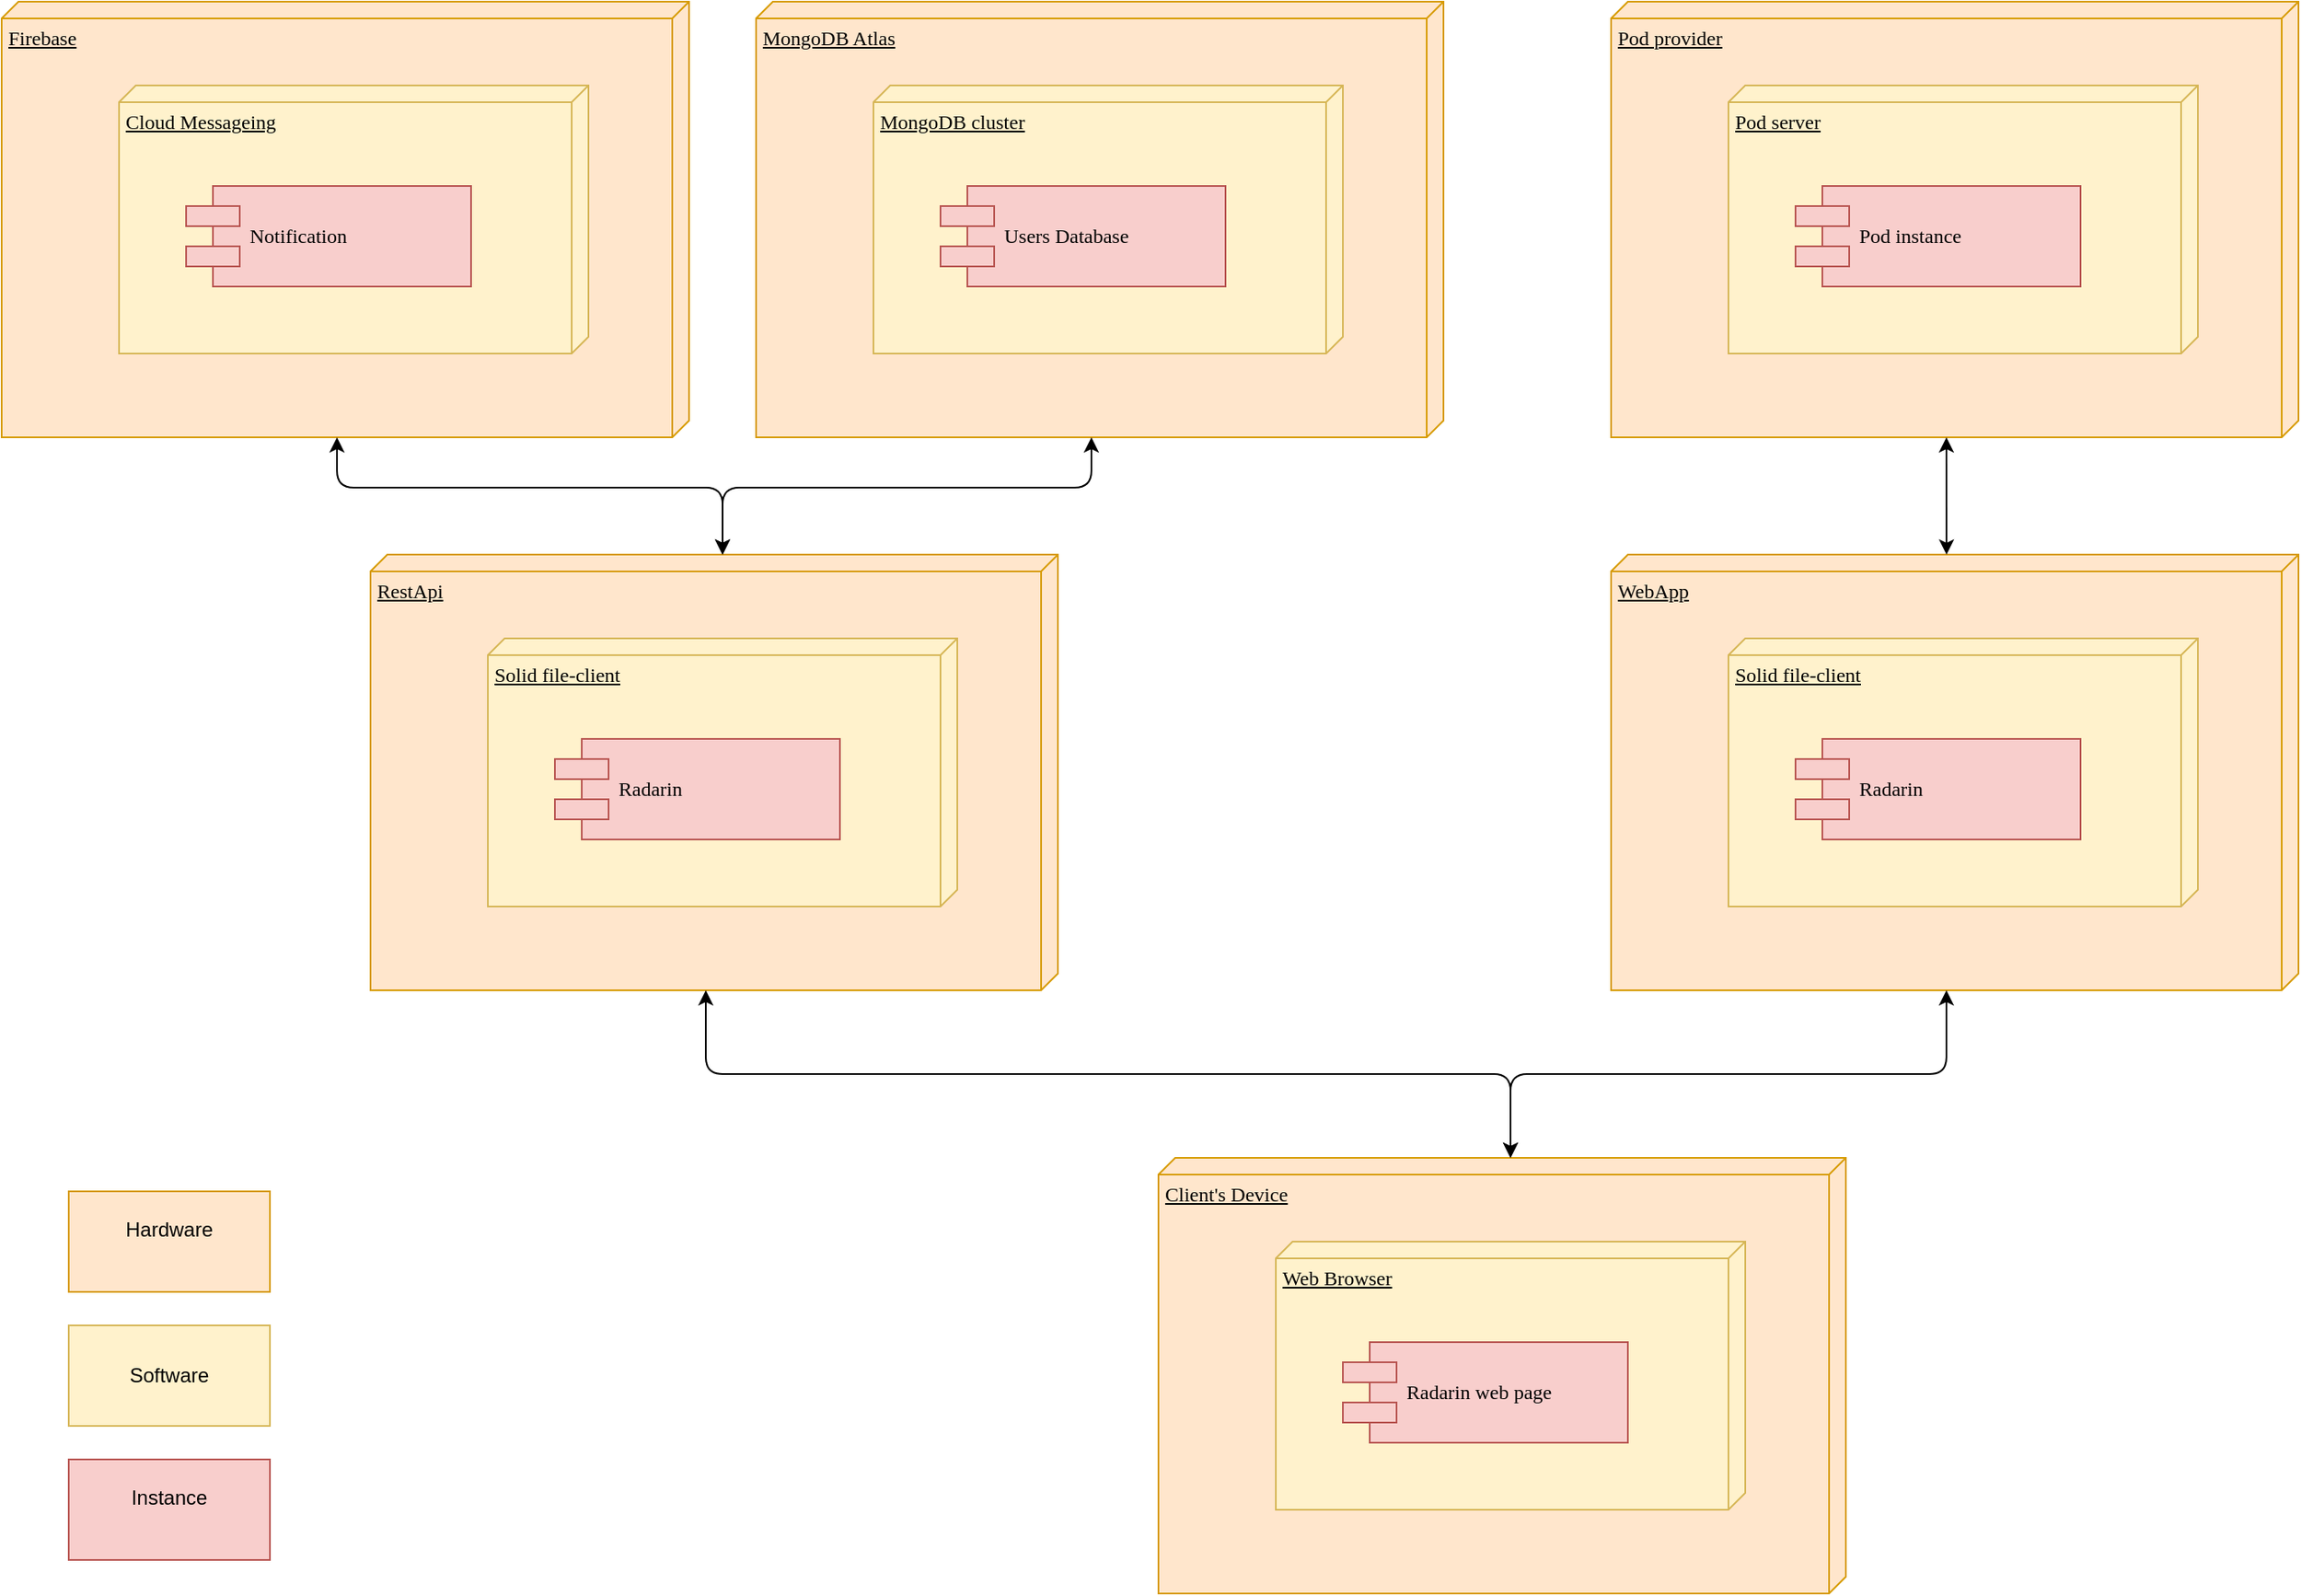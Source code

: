 <mxfile version="14.6.9" type="onedrive"><diagram name="Page-1" id="5f0bae14-7c28-e335-631c-24af17079c00"><mxGraphModel dx="2740" dy="1160" grid="1" gridSize="10" guides="1" tooltips="1" connect="1" arrows="1" fold="1" page="1" pageScale="1" pageWidth="1100" pageHeight="850" background="#ffffff" math="0" shadow="0"><root><mxCell id="0"/><mxCell id="1" parent="0"/><mxCell id="39150e848f15840c-3" value="Client's Device" style="verticalAlign=top;align=left;spacingTop=8;spacingLeft=2;spacingRight=12;shape=cube;size=10;direction=south;fontStyle=4;html=1;rounded=0;shadow=0;comic=0;labelBackgroundColor=none;strokeWidth=1;fontFamily=Verdana;fontSize=12;fillColor=#ffe6cc;strokeColor=#d79b00;" parent="1" vertex="1"><mxGeometry x="300" y="720" width="410" height="260" as="geometry"/></mxCell><mxCell id="cRftPjfr0MGa7msQqUWd-1" value="Web Browser" style="verticalAlign=top;align=left;spacingTop=8;spacingLeft=2;spacingRight=12;shape=cube;size=10;direction=south;fontStyle=4;html=1;rounded=0;shadow=0;comic=0;labelBackgroundColor=none;strokeWidth=1;fontFamily=Verdana;fontSize=12;fillColor=#fff2cc;strokeColor=#d6b656;" parent="1" vertex="1"><mxGeometry x="370" y="770" width="280" height="160" as="geometry"/></mxCell><mxCell id="39150e848f15840c-10" value="Radarin web page" style="shape=component;align=left;spacingLeft=36;rounded=0;shadow=0;comic=0;labelBackgroundColor=none;strokeWidth=1;fontFamily=Verdana;fontSize=12;html=1;fillColor=#f8cecc;strokeColor=#b85450;" parent="1" vertex="1"><mxGeometry x="410" y="830" width="170" height="60" as="geometry"/></mxCell><mxCell id="cRftPjfr0MGa7msQqUWd-2" value="Pod provider" style="verticalAlign=top;align=left;spacingTop=8;spacingLeft=2;spacingRight=12;shape=cube;size=10;direction=south;fontStyle=4;html=1;rounded=0;shadow=0;comic=0;labelBackgroundColor=none;strokeWidth=1;fontFamily=Verdana;fontSize=12;fillColor=#ffe6cc;strokeColor=#d79b00;" parent="1" vertex="1"><mxGeometry x="570" y="30" width="410" height="260" as="geometry"/></mxCell><mxCell id="cRftPjfr0MGa7msQqUWd-3" value="Pod server" style="verticalAlign=top;align=left;spacingTop=8;spacingLeft=2;spacingRight=12;shape=cube;size=10;direction=south;fontStyle=4;html=1;rounded=0;shadow=0;comic=0;labelBackgroundColor=none;strokeWidth=1;fontFamily=Verdana;fontSize=12;fillColor=#fff2cc;strokeColor=#d6b656;" parent="1" vertex="1"><mxGeometry x="640" y="80" width="280" height="160" as="geometry"/></mxCell><mxCell id="cRftPjfr0MGa7msQqUWd-4" value="Pod instance" style="shape=component;align=left;spacingLeft=36;rounded=0;shadow=0;comic=0;labelBackgroundColor=none;strokeWidth=1;fontFamily=Verdana;fontSize=12;html=1;fillColor=#f8cecc;strokeColor=#b85450;" parent="1" vertex="1"><mxGeometry x="680" y="140" width="170" height="60" as="geometry"/></mxCell><mxCell id="cRftPjfr0MGa7msQqUWd-12" value="RestApi" style="verticalAlign=top;align=left;spacingTop=8;spacingLeft=2;spacingRight=12;shape=cube;size=10;direction=south;fontStyle=4;html=1;rounded=0;shadow=0;comic=0;labelBackgroundColor=none;strokeWidth=1;fontFamily=Verdana;fontSize=12;fillColor=#ffe6cc;strokeColor=#d79b00;" parent="1" vertex="1"><mxGeometry x="-170" y="360" width="410" height="260" as="geometry"/></mxCell><mxCell id="cRftPjfr0MGa7msQqUWd-13" value="Solid file-client" style="verticalAlign=top;align=left;spacingTop=8;spacingLeft=2;spacingRight=12;shape=cube;size=10;direction=south;fontStyle=4;html=1;rounded=0;shadow=0;comic=0;labelBackgroundColor=none;strokeWidth=1;fontFamily=Verdana;fontSize=12;fillColor=#fff2cc;strokeColor=#d6b656;" parent="1" vertex="1"><mxGeometry x="-100" y="410" width="280" height="160" as="geometry"/></mxCell><mxCell id="cRftPjfr0MGa7msQqUWd-14" value="Radarin" style="shape=component;align=left;spacingLeft=36;rounded=0;shadow=0;comic=0;labelBackgroundColor=none;strokeWidth=1;fontFamily=Verdana;fontSize=12;html=1;fillColor=#f8cecc;strokeColor=#b85450;" parent="1" vertex="1"><mxGeometry x="-60" y="470" width="170" height="60" as="geometry"/></mxCell><mxCell id="cRftPjfr0MGa7msQqUWd-15" value="MongoDB Atlas" style="verticalAlign=top;align=left;spacingTop=8;spacingLeft=2;spacingRight=12;shape=cube;size=10;direction=south;fontStyle=4;html=1;rounded=0;shadow=0;comic=0;labelBackgroundColor=none;strokeWidth=1;fontFamily=Verdana;fontSize=12;fillColor=#ffe6cc;strokeColor=#d79b00;" parent="1" vertex="1"><mxGeometry x="60" y="30" width="410" height="260" as="geometry"/></mxCell><mxCell id="cRftPjfr0MGa7msQqUWd-16" value="MongoDB cluster" style="verticalAlign=top;align=left;spacingTop=8;spacingLeft=2;spacingRight=12;shape=cube;size=10;direction=south;fontStyle=4;html=1;rounded=0;shadow=0;comic=0;labelBackgroundColor=none;strokeWidth=1;fontFamily=Verdana;fontSize=12;fillColor=#fff2cc;strokeColor=#d6b656;" parent="1" vertex="1"><mxGeometry x="130" y="80" width="280" height="160" as="geometry"/></mxCell><mxCell id="cRftPjfr0MGa7msQqUWd-17" value="Users Database" style="shape=component;align=left;spacingLeft=36;rounded=0;shadow=0;comic=0;labelBackgroundColor=none;strokeWidth=1;fontFamily=Verdana;fontSize=12;html=1;fillColor=#f8cecc;strokeColor=#b85450;" parent="1" vertex="1"><mxGeometry x="170" y="140" width="170" height="60" as="geometry"/></mxCell><mxCell id="cRftPjfr0MGa7msQqUWd-18" value="" style="endArrow=classic;startArrow=classic;html=1;entryX=0;entryY=0;entryDx=260;entryDy=210;entryPerimeter=0;exitX=0;exitY=0;exitDx=0;exitDy=200;exitPerimeter=0;" parent="1" source="cRftPjfr0MGa7msQqUWd-12" target="cRftPjfr0MGa7msQqUWd-15" edge="1"><mxGeometry width="50" height="50" relative="1" as="geometry"><mxPoint x="740" y="670" as="sourcePoint"/><mxPoint x="790" y="620" as="targetPoint"/><Array as="points"><mxPoint x="40" y="320"/><mxPoint x="260" y="320"/></Array></mxGeometry></mxCell><mxCell id="cRftPjfr0MGa7msQqUWd-19" value="WebApp" style="verticalAlign=top;align=left;spacingTop=8;spacingLeft=2;spacingRight=12;shape=cube;size=10;direction=south;fontStyle=4;html=1;rounded=0;shadow=0;comic=0;labelBackgroundColor=none;strokeWidth=1;fontFamily=Verdana;fontSize=12;fillColor=#ffe6cc;strokeColor=#d79b00;" parent="1" vertex="1"><mxGeometry x="570" y="360" width="410" height="260" as="geometry"/></mxCell><mxCell id="cRftPjfr0MGa7msQqUWd-20" value="Solid file-client" style="verticalAlign=top;align=left;spacingTop=8;spacingLeft=2;spacingRight=12;shape=cube;size=10;direction=south;fontStyle=4;html=1;rounded=0;shadow=0;comic=0;labelBackgroundColor=none;strokeWidth=1;fontFamily=Verdana;fontSize=12;fillColor=#fff2cc;strokeColor=#d6b656;" parent="1" vertex="1"><mxGeometry x="640" y="410" width="280" height="160" as="geometry"/></mxCell><mxCell id="cRftPjfr0MGa7msQqUWd-21" value="Radarin" style="shape=component;align=left;spacingLeft=36;rounded=0;shadow=0;comic=0;labelBackgroundColor=none;strokeWidth=1;fontFamily=Verdana;fontSize=12;html=1;fillColor=#f8cecc;strokeColor=#b85450;" parent="1" vertex="1"><mxGeometry x="680" y="470" width="170" height="60" as="geometry"/></mxCell><mxCell id="cRftPjfr0MGa7msQqUWd-22" value="" style="endArrow=classic;startArrow=classic;html=1;entryX=0;entryY=0;entryDx=260;entryDy=210;entryPerimeter=0;exitX=0;exitY=0.512;exitDx=0;exitDy=0;exitPerimeter=0;" parent="1" source="cRftPjfr0MGa7msQqUWd-19" target="cRftPjfr0MGa7msQqUWd-2" edge="1"><mxGeometry width="50" height="50" relative="1" as="geometry"><mxPoint x="660" y="670" as="sourcePoint"/><mxPoint x="710" y="620" as="targetPoint"/></mxGeometry></mxCell><mxCell id="cRftPjfr0MGa7msQqUWd-23" value="" style="endArrow=classic;startArrow=classic;html=1;entryX=0;entryY=0;entryDx=0;entryDy=200;entryPerimeter=0;exitX=0;exitY=0;exitDx=260;exitDy=210;exitPerimeter=0;" parent="1" source="cRftPjfr0MGa7msQqUWd-19" target="39150e848f15840c-3" edge="1"><mxGeometry width="50" height="50" relative="1" as="geometry"><mxPoint x="660" y="670" as="sourcePoint"/><mxPoint x="710" y="620" as="targetPoint"/><Array as="points"><mxPoint x="770" y="670"/><mxPoint x="510" y="670"/></Array></mxGeometry></mxCell><mxCell id="cRftPjfr0MGa7msQqUWd-24" value="" style="endArrow=classic;startArrow=classic;html=1;entryX=0;entryY=0;entryDx=0;entryDy=200;entryPerimeter=0;exitX=0;exitY=0;exitDx=260;exitDy=210;exitPerimeter=0;" parent="1" source="cRftPjfr0MGa7msQqUWd-12" target="39150e848f15840c-3" edge="1"><mxGeometry width="50" height="50" relative="1" as="geometry"><mxPoint x="270" y="915.0" as="sourcePoint"/><mxPoint x="760" y="710" as="targetPoint"/><Array as="points"><mxPoint x="30" y="670"/><mxPoint x="510" y="670"/></Array></mxGeometry></mxCell><mxCell id="cRftPjfr0MGa7msQqUWd-25" value="Firebase" style="verticalAlign=top;align=left;spacingTop=8;spacingLeft=2;spacingRight=12;shape=cube;size=10;direction=south;fontStyle=4;html=1;rounded=0;shadow=0;comic=0;labelBackgroundColor=none;strokeWidth=1;fontFamily=Verdana;fontSize=12;fillColor=#ffe6cc;strokeColor=#d79b00;" parent="1" vertex="1"><mxGeometry x="-390" y="30" width="410" height="260" as="geometry"/></mxCell><mxCell id="cRftPjfr0MGa7msQqUWd-26" value="Cloud Messageing" style="verticalAlign=top;align=left;spacingTop=8;spacingLeft=2;spacingRight=12;shape=cube;size=10;direction=south;fontStyle=4;html=1;rounded=0;shadow=0;comic=0;labelBackgroundColor=none;strokeWidth=1;fontFamily=Verdana;fontSize=12;fillColor=#fff2cc;strokeColor=#d6b656;" parent="1" vertex="1"><mxGeometry x="-320" y="80" width="280" height="160" as="geometry"/></mxCell><mxCell id="cRftPjfr0MGa7msQqUWd-27" value="Notification" style="shape=component;align=left;spacingLeft=36;rounded=0;shadow=0;comic=0;labelBackgroundColor=none;strokeWidth=1;fontFamily=Verdana;fontSize=12;html=1;fillColor=#f8cecc;strokeColor=#b85450;" parent="1" vertex="1"><mxGeometry x="-280" y="140" width="170" height="60" as="geometry"/></mxCell><mxCell id="cRftPjfr0MGa7msQqUWd-28" value="" style="endArrow=classic;startArrow=classic;html=1;entryX=0;entryY=0;entryDx=260;entryDy=210;entryPerimeter=0;exitX=0;exitY=0;exitDx=0;exitDy=200;exitPerimeter=0;" parent="1" source="cRftPjfr0MGa7msQqUWd-12" target="cRftPjfr0MGa7msQqUWd-25" edge="1"><mxGeometry width="50" height="50" relative="1" as="geometry"><mxPoint x="191.25" y="370" as="sourcePoint"/><mxPoint x="270" y="300" as="targetPoint"/><Array as="points"><mxPoint x="40" y="320"/><mxPoint x="-190" y="320"/></Array></mxGeometry></mxCell><mxCell id="W1hWgUSrVu2H-HxM-jX2-1" value="&lt;div&gt;Hardware&lt;/div&gt;&lt;div&gt;&lt;br&gt;&lt;/div&gt;" style="rounded=0;whiteSpace=wrap;html=1;fillColor=#ffe6cc;strokeColor=#d79b00;" vertex="1" parent="1"><mxGeometry x="-350" y="740" width="120" height="60" as="geometry"/></mxCell><mxCell id="W1hWgUSrVu2H-HxM-jX2-2" value="&lt;div&gt;Software&lt;/div&gt;" style="rounded=0;whiteSpace=wrap;html=1;fillColor=#fff2cc;strokeColor=#d6b656;" vertex="1" parent="1"><mxGeometry x="-350" y="820" width="120" height="60" as="geometry"/></mxCell><mxCell id="W1hWgUSrVu2H-HxM-jX2-3" value="&lt;div&gt;Instance&lt;/div&gt;&lt;div&gt;&lt;br&gt;&lt;/div&gt;" style="rounded=0;whiteSpace=wrap;html=1;fillColor=#f8cecc;strokeColor=#b85450;" vertex="1" parent="1"><mxGeometry x="-350" y="900" width="120" height="60" as="geometry"/></mxCell></root></mxGraphModel></diagram></mxfile>
